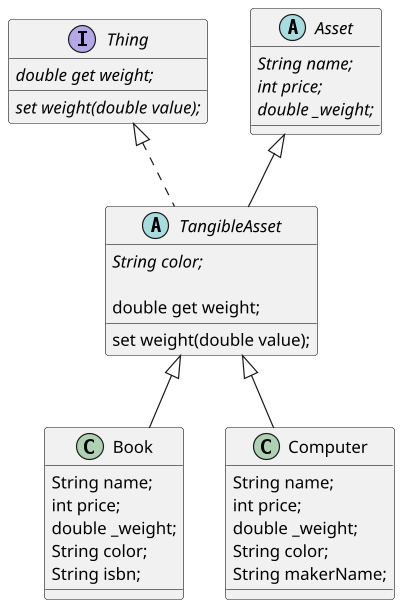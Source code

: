 @startuml game

scale 1.2

class Book extends TangibleAsset {
    String name;
    int price;
    double _weight;
    String color;
    String isbn;

  
}

class Computer extends TangibleAsset {
    String name;
    int price;
    double _weight;
    String color;
  String makerName;

  
}

interface Thing {
  {abstract} double get weight;
  {abstract} set weight(double value);
}

abstract class Asset {
  {abstract} String name;
  {abstract} int price;
  {abstract} double _weight;

}

abstract class TangibleAsset extends Asset implements Thing {
  {abstract} String color;

  double get weight;

  set weight(double value);
  
}

@enduml